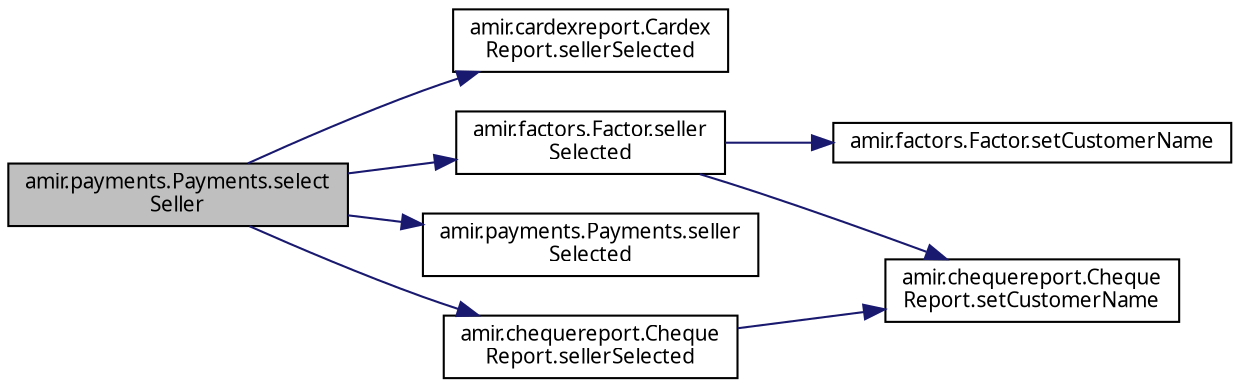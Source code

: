 digraph "amir.payments.Payments.selectSeller"
{
 // LATEX_PDF_SIZE
  edge [fontname="FreeSans.ttf",fontsize="10",labelfontname="FreeSans.ttf",labelfontsize="10"];
  node [fontname="FreeSans.ttf",fontsize="10",shape=record];
  rankdir="LR";
  Node1 [label="amir.payments.Payments.select\lSeller",height=0.2,width=0.4,color="black", fillcolor="grey75", style="filled", fontcolor="black",tooltip=" "];
  Node1 -> Node2 [color="midnightblue",fontsize="10",style="solid",fontname="FreeSans.ttf"];
  Node2 [label="amir.cardexreport.Cardex\lReport.sellerSelected",height=0.2,width=0.4,color="black", fillcolor="white", style="filled",URL="$classamir_1_1cardexreport_1_1_cardex_report.html#a8ff968e47736b733e43aebce06792854",tooltip=" "];
  Node1 -> Node3 [color="midnightblue",fontsize="10",style="solid",fontname="FreeSans.ttf"];
  Node3 [label="amir.factors.Factor.seller\lSelected",height=0.2,width=0.4,color="black", fillcolor="white", style="filled",URL="$classamir_1_1factors_1_1_factor.html#af9debd22ab37c59625d4ee3bb6fb2ef5",tooltip=" "];
  Node3 -> Node4 [color="midnightblue",fontsize="10",style="solid",fontname="FreeSans.ttf"];
  Node4 [label="amir.factors.Factor.setCustomerName",height=0.2,width=0.4,color="black", fillcolor="white", style="filled",URL="$classamir_1_1factors_1_1_factor.html#a9a38d7f62fe1ad822a812863d088ca3e",tooltip=" "];
  Node3 -> Node5 [color="midnightblue",fontsize="10",style="solid",fontname="FreeSans.ttf"];
  Node5 [label="amir.chequereport.Cheque\lReport.setCustomerName",height=0.2,width=0.4,color="black", fillcolor="white", style="filled",URL="$classamir_1_1chequereport_1_1_cheque_report.html#a3390c3ef3c491d433cd0b5e9acb7e991",tooltip=" "];
  Node1 -> Node6 [color="midnightblue",fontsize="10",style="solid",fontname="FreeSans.ttf"];
  Node6 [label="amir.payments.Payments.seller\lSelected",height=0.2,width=0.4,color="black", fillcolor="white", style="filled",URL="$classamir_1_1payments_1_1_payments.html#a731eefec2e92e5bac9d1de7f1b35d829",tooltip=" "];
  Node1 -> Node7 [color="midnightblue",fontsize="10",style="solid",fontname="FreeSans.ttf"];
  Node7 [label="amir.chequereport.Cheque\lReport.sellerSelected",height=0.2,width=0.4,color="black", fillcolor="white", style="filled",URL="$classamir_1_1chequereport_1_1_cheque_report.html#a4d184c2bb83d1ba2c09d8881c493504a",tooltip=" "];
  Node7 -> Node5 [color="midnightblue",fontsize="10",style="solid",fontname="FreeSans.ttf"];
}
